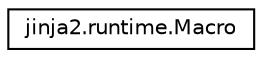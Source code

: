 digraph "Graphical Class Hierarchy"
{
 // LATEX_PDF_SIZE
  edge [fontname="Helvetica",fontsize="10",labelfontname="Helvetica",labelfontsize="10"];
  node [fontname="Helvetica",fontsize="10",shape=record];
  rankdir="LR";
  Node0 [label="jinja2.runtime.Macro",height=0.2,width=0.4,color="black", fillcolor="white", style="filled",URL="$classjinja2_1_1runtime_1_1Macro.html",tooltip=" "];
}
